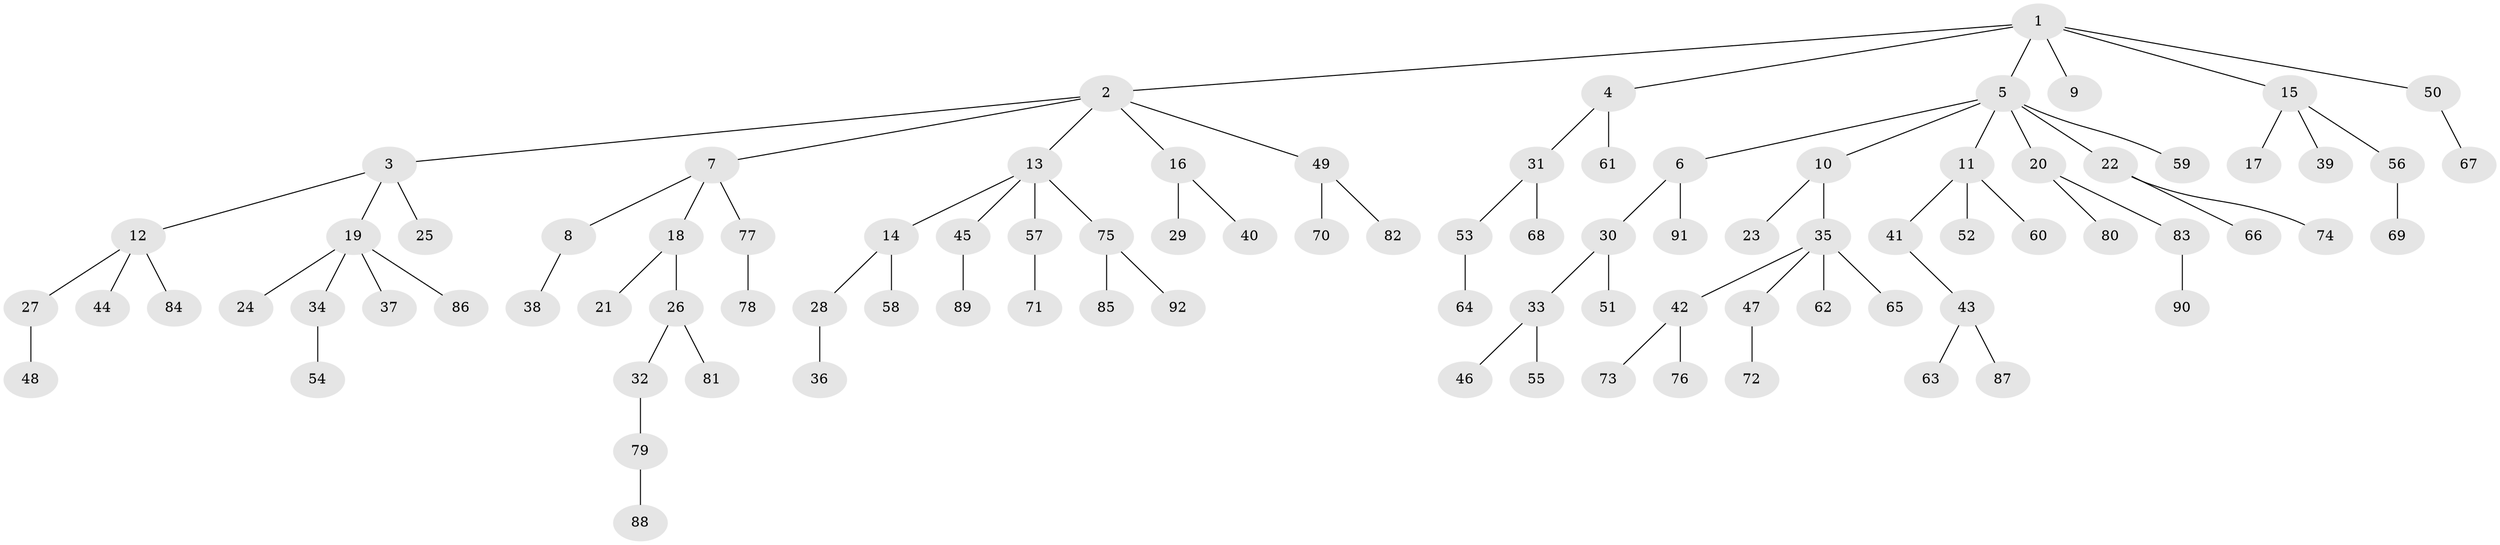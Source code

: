 // coarse degree distribution, {6: 0.047619047619047616, 7: 0.015873015873015872, 2: 0.20634920634920634, 5: 0.031746031746031744, 1: 0.5714285714285714, 3: 0.07936507936507936, 4: 0.047619047619047616}
// Generated by graph-tools (version 1.1) at 2025/42/03/06/25 10:42:04]
// undirected, 92 vertices, 91 edges
graph export_dot {
graph [start="1"]
  node [color=gray90,style=filled];
  1;
  2;
  3;
  4;
  5;
  6;
  7;
  8;
  9;
  10;
  11;
  12;
  13;
  14;
  15;
  16;
  17;
  18;
  19;
  20;
  21;
  22;
  23;
  24;
  25;
  26;
  27;
  28;
  29;
  30;
  31;
  32;
  33;
  34;
  35;
  36;
  37;
  38;
  39;
  40;
  41;
  42;
  43;
  44;
  45;
  46;
  47;
  48;
  49;
  50;
  51;
  52;
  53;
  54;
  55;
  56;
  57;
  58;
  59;
  60;
  61;
  62;
  63;
  64;
  65;
  66;
  67;
  68;
  69;
  70;
  71;
  72;
  73;
  74;
  75;
  76;
  77;
  78;
  79;
  80;
  81;
  82;
  83;
  84;
  85;
  86;
  87;
  88;
  89;
  90;
  91;
  92;
  1 -- 2;
  1 -- 4;
  1 -- 5;
  1 -- 9;
  1 -- 15;
  1 -- 50;
  2 -- 3;
  2 -- 7;
  2 -- 13;
  2 -- 16;
  2 -- 49;
  3 -- 12;
  3 -- 19;
  3 -- 25;
  4 -- 31;
  4 -- 61;
  5 -- 6;
  5 -- 10;
  5 -- 11;
  5 -- 20;
  5 -- 22;
  5 -- 59;
  6 -- 30;
  6 -- 91;
  7 -- 8;
  7 -- 18;
  7 -- 77;
  8 -- 38;
  10 -- 23;
  10 -- 35;
  11 -- 41;
  11 -- 52;
  11 -- 60;
  12 -- 27;
  12 -- 44;
  12 -- 84;
  13 -- 14;
  13 -- 45;
  13 -- 57;
  13 -- 75;
  14 -- 28;
  14 -- 58;
  15 -- 17;
  15 -- 39;
  15 -- 56;
  16 -- 29;
  16 -- 40;
  18 -- 21;
  18 -- 26;
  19 -- 24;
  19 -- 34;
  19 -- 37;
  19 -- 86;
  20 -- 80;
  20 -- 83;
  22 -- 66;
  22 -- 74;
  26 -- 32;
  26 -- 81;
  27 -- 48;
  28 -- 36;
  30 -- 33;
  30 -- 51;
  31 -- 53;
  31 -- 68;
  32 -- 79;
  33 -- 46;
  33 -- 55;
  34 -- 54;
  35 -- 42;
  35 -- 47;
  35 -- 62;
  35 -- 65;
  41 -- 43;
  42 -- 73;
  42 -- 76;
  43 -- 63;
  43 -- 87;
  45 -- 89;
  47 -- 72;
  49 -- 70;
  49 -- 82;
  50 -- 67;
  53 -- 64;
  56 -- 69;
  57 -- 71;
  75 -- 85;
  75 -- 92;
  77 -- 78;
  79 -- 88;
  83 -- 90;
}
